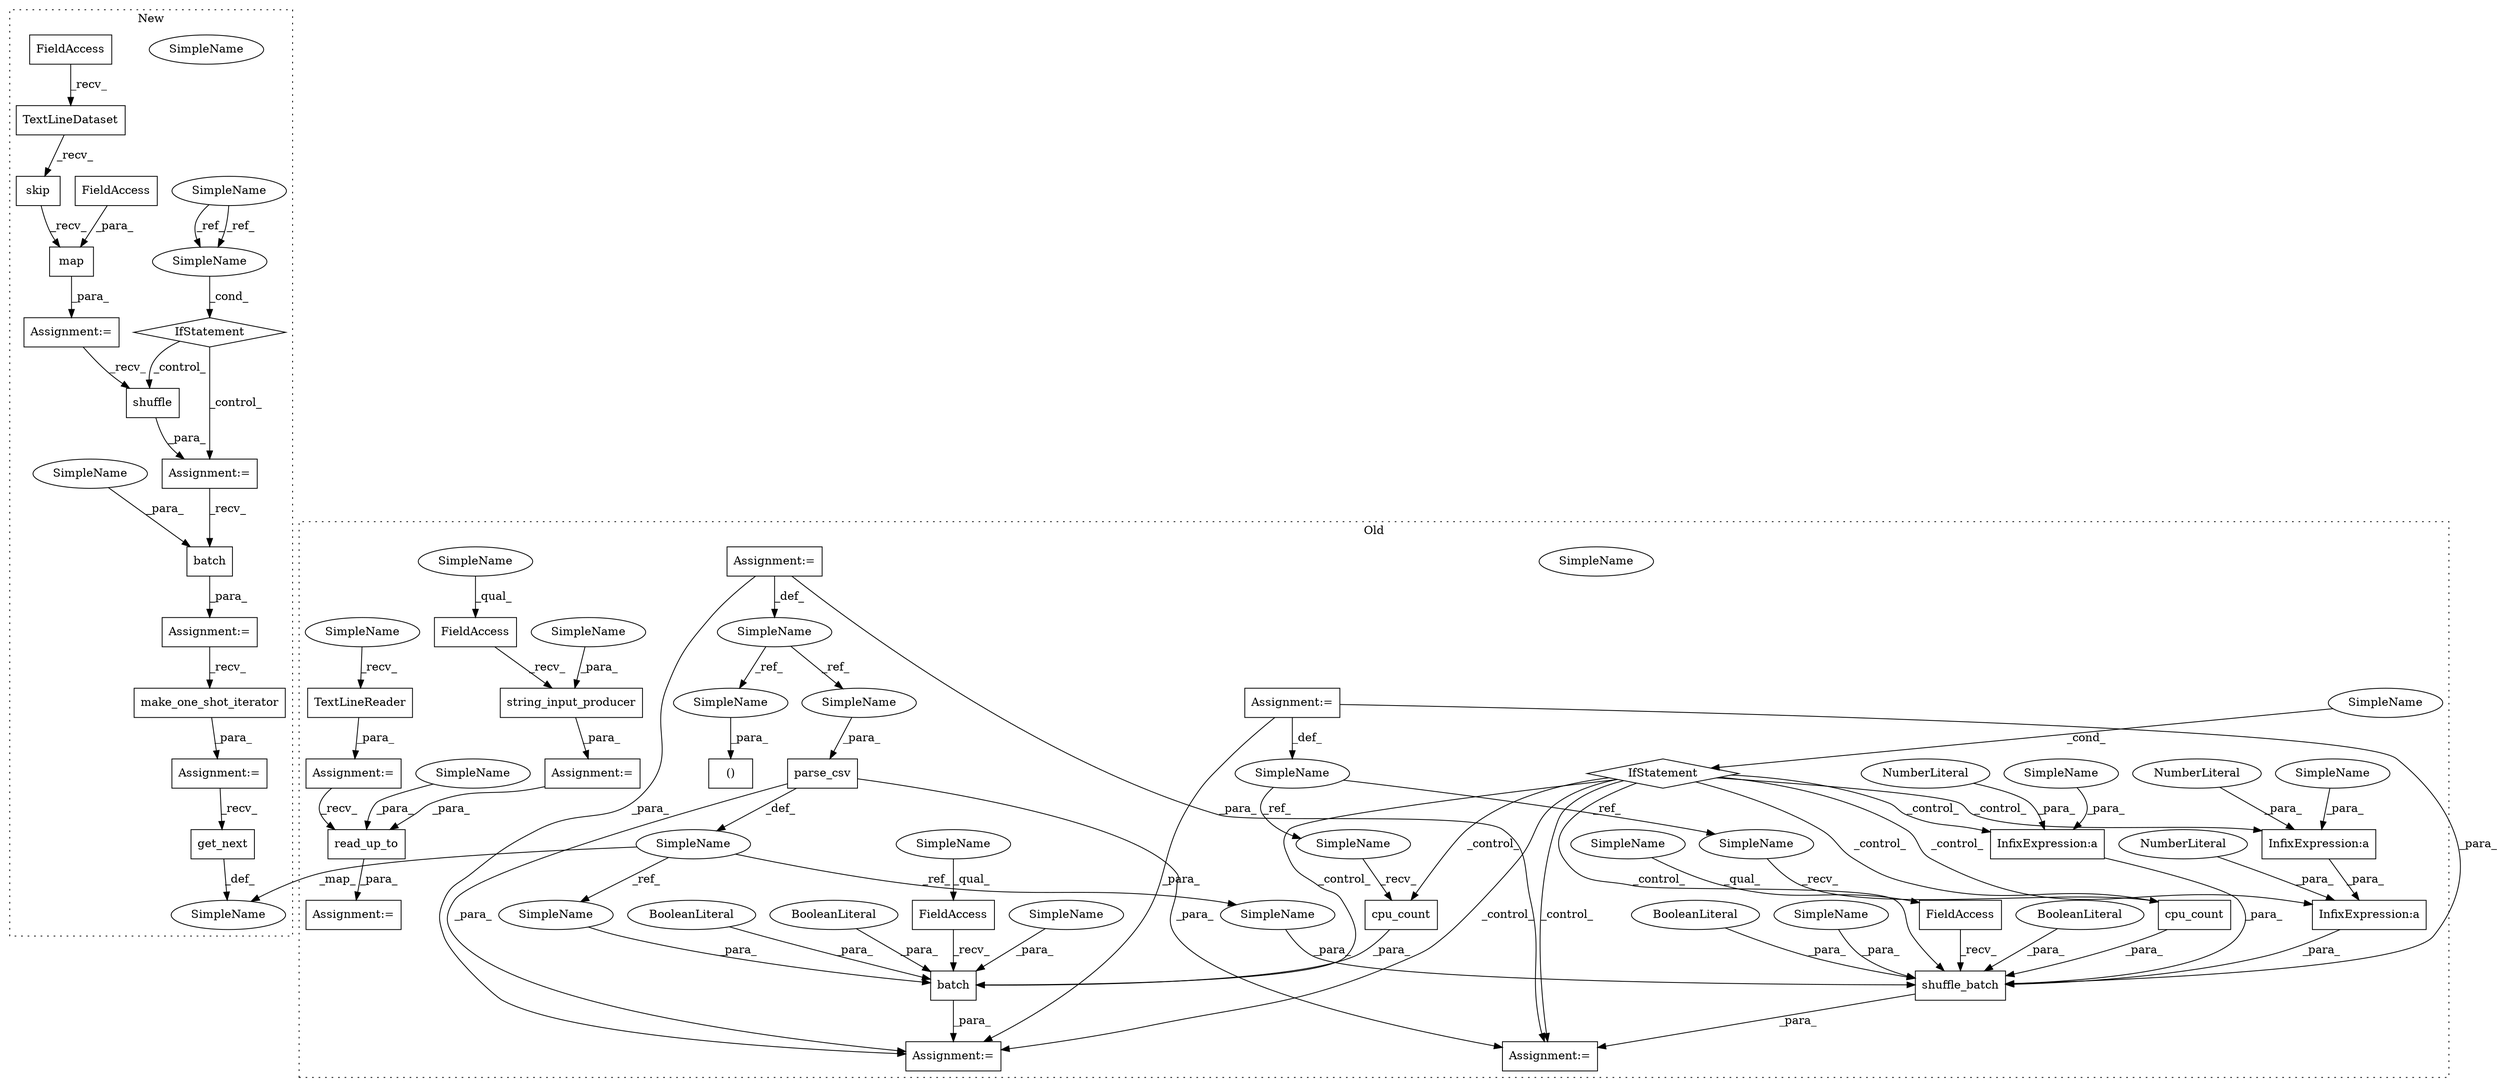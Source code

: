 digraph G {
subgraph cluster0 {
1 [label="cpu_count" a="32" s="8023" l="11" shape="box"];
3 [label="SimpleName" a="42" s="7889" l="7" shape="ellipse"];
4 [label="shuffle_batch" a="32" s="7932,8044" l="14,1" shape="box"];
5 [label="InfixExpression:a" a="27" s="7969" l="3" shape="box"];
6 [label="InfixExpression:a" a="27" s="8000" l="3" shape="box"];
7 [label="InfixExpression:a" a="27" s="7983" l="3" shape="box"];
8 [label="NumberLiteral" a="34" s="7986" l="1" shape="ellipse"];
9 [label="NumberLiteral" a="34" s="8003" l="2" shape="ellipse"];
10 [label="NumberLiteral" a="34" s="7968" l="1" shape="ellipse"];
11 [label="SimpleName" a="42" s="7855" l="8" shape="ellipse"];
13 [label="batch" a="32" s="8093,8174" l="6,1" shape="box"];
15 [label="read_up_to" a="32" s="7812,7848" l="11,1" shape="box"];
16 [label="string_input_producer" a="32" s="7666,7716" l="22,1" shape="box"];
17 [label="BooleanLiteral" a="9" s="8035" l="4" shape="ellipse"];
18 [label="BooleanLiteral" a="9" s="8040" l="4" shape="ellipse"];
19 [label="BooleanLiteral" a="9" s="8165" l="4" shape="ellipse"];
20 [label="BooleanLiteral" a="9" s="8170" l="4" shape="ellipse"];
22 [label="cpu_count" a="32" s="8153" l="11" shape="box"];
23 [label="SimpleName" a="42" s="7556" l="15" shape="ellipse"];
25 [label="FieldAccess" a="22" s="7915" l="16" shape="box"];
26 [label="FieldAccess" a="22" s="8076" l="16" shape="box"];
27 [label="FieldAccess" a="22" s="7649" l="16" shape="box"];
28 [label="parse_csv" a="32" s="7864,7878" l="10,1" shape="box"];
29 [label="SimpleName" a="42" s="7613" l="4" shape="ellipse"];
30 [label="()" a="106" s="7785" l="18" shape="box"];
31 [label="IfStatement" a="25" s="7885,7896" l="4,2" shape="diamond"];
32 [label="TextLineReader" a="32" s="7741,7773" l="15,1" shape="box"];
41 [label="Assignment:=" a="7" s="7914" l="1" shape="box"];
42 [label="Assignment:=" a="7" s="7556" l="15" shape="box"];
43 [label="Assignment:=" a="7" s="8075" l="1" shape="box"];
44 [label="Assignment:=" a="7" s="7648" l="1" shape="box"];
46 [label="Assignment:=" a="7" s="7613" l="4" shape="box"];
49 [label="Assignment:=" a="7" s="7729" l="1" shape="box"];
51 [label="Assignment:=" a="7" s="7803" l="2" shape="box"];
52 [label="SimpleName" a="42" s="7799" l="4" shape="ellipse"];
53 [label="SimpleName" a="42" s="7874" l="4" shape="ellipse"];
54 [label="SimpleName" a="42" s="8108" l="10" shape="ellipse"];
55 [label="SimpleName" a="42" s="7990" l="10" shape="ellipse"];
56 [label="SimpleName" a="42" s="7838" l="10" shape="ellipse"];
57 [label="SimpleName" a="42" s="7972" l="10" shape="ellipse"];
58 [label="SimpleName" a="42" s="7955" l="10" shape="ellipse"];
60 [label="SimpleName" a="42" s="7730" l="10" shape="ellipse"];
61 [label="SimpleName" a="42" s="8076" l="10" shape="ellipse"];
62 [label="SimpleName" a="42" s="7649" l="10" shape="ellipse"];
63 [label="SimpleName" a="42" s="7915" l="10" shape="ellipse"];
64 [label="SimpleName" a="42" s="8099" l="8" shape="ellipse"];
65 [label="SimpleName" a="42" s="7946" l="8" shape="ellipse"];
66 [label="SimpleName" a="42" s="8007" l="15" shape="ellipse"];
67 [label="SimpleName" a="42" s="8137" l="15" shape="ellipse"];
69 [label="SimpleName" a="42" s="7709" l="7" shape="ellipse"];
70 [label="SimpleName" a="42" s="7889" l="7" shape="ellipse"];
label = "Old";
style="dotted";
}
subgraph cluster1 {
2 [label="make_one_shot_iterator" a="32" s="7825" l="24" shape="box"];
12 [label="SimpleName" a="42" s="7855" l="8" shape="ellipse"];
14 [label="batch" a="32" s="7785,7801" l="6,1" shape="box"];
21 [label="skip" a="32" s="7610,7632" l="5,1" shape="box"];
24 [label="get_next" a="32" s="7873" l="10" shape="box"];
33 [label="shuffle" a="32" s="7691,7716" l="8,1" shape="box"];
34 [label="SimpleName" a="42" s="7451" l="7" shape="ellipse"];
35 [label="Assignment:=" a="7" s="7682" l="1" shape="box"];
36 [label="IfStatement" a="25" s="7654,7665" l="4,2" shape="diamond"];
37 [label="SimpleName" a="42" s="7658" l="7" shape="ellipse"];
38 [label="Assignment:=" a="7" s="7816" l="1" shape="box"];
39 [label="map" a="32" s="7634,7647" l="4,1" shape="box"];
40 [label="FieldAccess" a="22" s="7638" l="9" shape="box"];
45 [label="Assignment:=" a="7" s="7776" l="1" shape="box"];
47 [label="TextLineDataset" a="32" s="7583,7608" l="16,1" shape="box"];
48 [label="FieldAccess" a="22" s="7567" l="15" shape="box"];
50 [label="Assignment:=" a="7" s="7566" l="1" shape="box"];
59 [label="SimpleName" a="42" s="7658" l="7" shape="ellipse"];
68 [label="SimpleName" a="42" s="7791" l="10" shape="ellipse"];
label = "New";
style="dotted";
}
1 -> 4 [label="_para_"];
2 -> 38 [label="_para_"];
4 -> 41 [label="_para_"];
5 -> 7 [label="_para_"];
6 -> 4 [label="_para_"];
7 -> 4 [label="_para_"];
8 -> 7 [label="_para_"];
9 -> 6 [label="_para_"];
10 -> 5 [label="_para_"];
11 -> 12 [label="_map_"];
11 -> 65 [label="_ref_"];
11 -> 64 [label="_ref_"];
13 -> 43 [label="_para_"];
14 -> 45 [label="_para_"];
15 -> 51 [label="_para_"];
16 -> 44 [label="_para_"];
17 -> 4 [label="_para_"];
18 -> 4 [label="_para_"];
19 -> 13 [label="_para_"];
20 -> 13 [label="_para_"];
21 -> 39 [label="_recv_"];
22 -> 13 [label="_para_"];
23 -> 67 [label="_ref_"];
23 -> 66 [label="_ref_"];
24 -> 12 [label="_def_"];
25 -> 4 [label="_recv_"];
26 -> 13 [label="_recv_"];
27 -> 16 [label="_recv_"];
28 -> 43 [label="_para_"];
28 -> 41 [label="_para_"];
28 -> 11 [label="_def_"];
29 -> 53 [label="_ref_"];
29 -> 52 [label="_ref_"];
31 -> 6 [label="_control_"];
31 -> 7 [label="_control_"];
31 -> 41 [label="_control_"];
31 -> 43 [label="_control_"];
31 -> 5 [label="_control_"];
31 -> 1 [label="_control_"];
31 -> 13 [label="_control_"];
31 -> 4 [label="_control_"];
31 -> 22 [label="_control_"];
32 -> 49 [label="_para_"];
33 -> 35 [label="_para_"];
34 -> 59 [label="_ref_"];
34 -> 59 [label="_ref_"];
35 -> 14 [label="_recv_"];
36 -> 35 [label="_control_"];
36 -> 33 [label="_control_"];
38 -> 24 [label="_recv_"];
39 -> 50 [label="_para_"];
40 -> 39 [label="_para_"];
42 -> 4 [label="_para_"];
42 -> 23 [label="_def_"];
42 -> 43 [label="_para_"];
44 -> 15 [label="_para_"];
45 -> 2 [label="_recv_"];
46 -> 29 [label="_def_"];
46 -> 43 [label="_para_"];
46 -> 41 [label="_para_"];
47 -> 21 [label="_recv_"];
48 -> 47 [label="_recv_"];
49 -> 15 [label="_recv_"];
50 -> 33 [label="_recv_"];
52 -> 30 [label="_para_"];
53 -> 28 [label="_para_"];
54 -> 13 [label="_para_"];
55 -> 6 [label="_para_"];
56 -> 15 [label="_para_"];
57 -> 5 [label="_para_"];
58 -> 4 [label="_para_"];
59 -> 36 [label="_cond_"];
60 -> 32 [label="_recv_"];
61 -> 26 [label="_qual_"];
62 -> 27 [label="_qual_"];
63 -> 25 [label="_qual_"];
64 -> 13 [label="_para_"];
65 -> 4 [label="_para_"];
66 -> 1 [label="_recv_"];
67 -> 22 [label="_recv_"];
68 -> 14 [label="_para_"];
69 -> 16 [label="_para_"];
70 -> 31 [label="_cond_"];
}